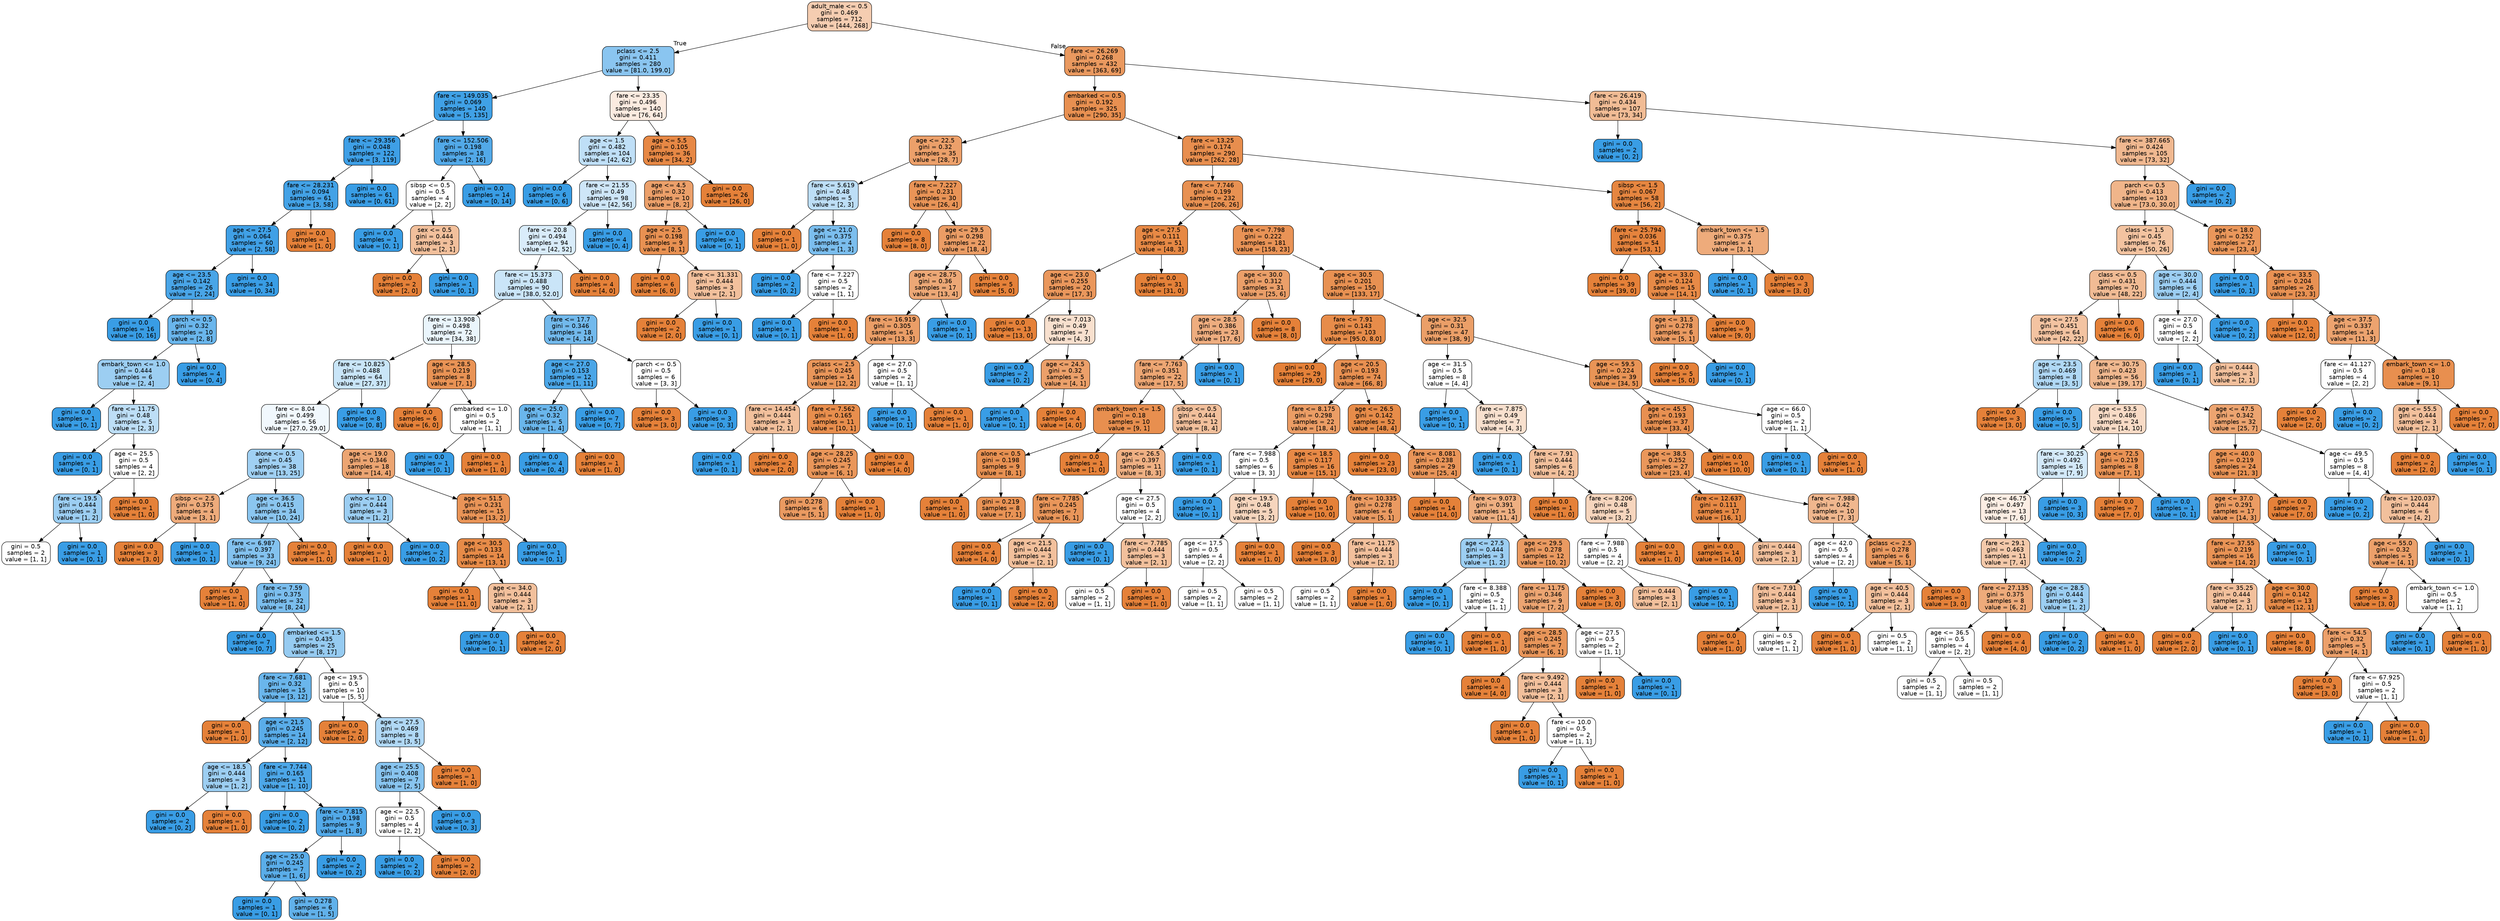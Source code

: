 digraph Tree {
node [shape=box, style="filled, rounded", color="black", fontname="helvetica"] ;
edge [fontname="helvetica"] ;
0 [label="adult_male <= 0.5\ngini = 0.469\nsamples = 712\nvalue = [444, 268]", fillcolor="#f5cdb1"] ;
1 [label="pclass <= 2.5\ngini = 0.411\nsamples = 280\nvalue = [81.0, 199.0]", fillcolor="#8ac5f0"] ;
0 -> 1 [labeldistance=2.5, labelangle=45, headlabel="True"] ;
2 [label="fare <= 149.035\ngini = 0.069\nsamples = 140\nvalue = [5, 135]", fillcolor="#40a1e6"] ;
1 -> 2 ;
3 [label="fare <= 29.356\ngini = 0.048\nsamples = 122\nvalue = [3, 119]", fillcolor="#3e9fe6"] ;
2 -> 3 ;
4 [label="fare <= 28.231\ngini = 0.094\nsamples = 61\nvalue = [3, 58]", fillcolor="#43a2e6"] ;
3 -> 4 ;
5 [label="age <= 27.5\ngini = 0.064\nsamples = 60\nvalue = [2, 58]", fillcolor="#40a0e6"] ;
4 -> 5 ;
6 [label="age <= 23.5\ngini = 0.142\nsamples = 26\nvalue = [2, 24]", fillcolor="#49a5e7"] ;
5 -> 6 ;
7 [label="gini = 0.0\nsamples = 16\nvalue = [0, 16]", fillcolor="#399de5"] ;
6 -> 7 ;
8 [label="parch <= 0.5\ngini = 0.32\nsamples = 10\nvalue = [2, 8]", fillcolor="#6ab6ec"] ;
6 -> 8 ;
9 [label="embark_town <= 1.0\ngini = 0.444\nsamples = 6\nvalue = [2, 4]", fillcolor="#9ccef2"] ;
8 -> 9 ;
10 [label="gini = 0.0\nsamples = 1\nvalue = [0, 1]", fillcolor="#399de5"] ;
9 -> 10 ;
11 [label="fare <= 11.75\ngini = 0.48\nsamples = 5\nvalue = [2, 3]", fillcolor="#bddef6"] ;
9 -> 11 ;
12 [label="gini = 0.0\nsamples = 1\nvalue = [0, 1]", fillcolor="#399de5"] ;
11 -> 12 ;
13 [label="age <= 25.5\ngini = 0.5\nsamples = 4\nvalue = [2, 2]", fillcolor="#ffffff"] ;
11 -> 13 ;
14 [label="fare <= 19.5\ngini = 0.444\nsamples = 3\nvalue = [1, 2]", fillcolor="#9ccef2"] ;
13 -> 14 ;
15 [label="gini = 0.5\nsamples = 2\nvalue = [1, 1]", fillcolor="#ffffff"] ;
14 -> 15 ;
16 [label="gini = 0.0\nsamples = 1\nvalue = [0, 1]", fillcolor="#399de5"] ;
14 -> 16 ;
17 [label="gini = 0.0\nsamples = 1\nvalue = [1, 0]", fillcolor="#e58139"] ;
13 -> 17 ;
18 [label="gini = 0.0\nsamples = 4\nvalue = [0, 4]", fillcolor="#399de5"] ;
8 -> 18 ;
19 [label="gini = 0.0\nsamples = 34\nvalue = [0, 34]", fillcolor="#399de5"] ;
5 -> 19 ;
20 [label="gini = 0.0\nsamples = 1\nvalue = [1, 0]", fillcolor="#e58139"] ;
4 -> 20 ;
21 [label="gini = 0.0\nsamples = 61\nvalue = [0, 61]", fillcolor="#399de5"] ;
3 -> 21 ;
22 [label="fare <= 152.506\ngini = 0.198\nsamples = 18\nvalue = [2, 16]", fillcolor="#52a9e8"] ;
2 -> 22 ;
23 [label="sibsp <= 0.5\ngini = 0.5\nsamples = 4\nvalue = [2, 2]", fillcolor="#ffffff"] ;
22 -> 23 ;
24 [label="gini = 0.0\nsamples = 1\nvalue = [0, 1]", fillcolor="#399de5"] ;
23 -> 24 ;
25 [label="sex <= 0.5\ngini = 0.444\nsamples = 3\nvalue = [2, 1]", fillcolor="#f2c09c"] ;
23 -> 25 ;
26 [label="gini = 0.0\nsamples = 2\nvalue = [2, 0]", fillcolor="#e58139"] ;
25 -> 26 ;
27 [label="gini = 0.0\nsamples = 1\nvalue = [0, 1]", fillcolor="#399de5"] ;
25 -> 27 ;
28 [label="gini = 0.0\nsamples = 14\nvalue = [0, 14]", fillcolor="#399de5"] ;
22 -> 28 ;
29 [label="fare <= 23.35\ngini = 0.496\nsamples = 140\nvalue = [76, 64]", fillcolor="#fbebe0"] ;
1 -> 29 ;
30 [label="age <= 1.5\ngini = 0.482\nsamples = 104\nvalue = [42, 62]", fillcolor="#bfdff7"] ;
29 -> 30 ;
31 [label="gini = 0.0\nsamples = 6\nvalue = [0, 6]", fillcolor="#399de5"] ;
30 -> 31 ;
32 [label="fare <= 21.55\ngini = 0.49\nsamples = 98\nvalue = [42, 56]", fillcolor="#cee6f8"] ;
30 -> 32 ;
33 [label="fare <= 20.8\ngini = 0.494\nsamples = 94\nvalue = [42, 52]", fillcolor="#d9ecfa"] ;
32 -> 33 ;
34 [label="fare <= 15.373\ngini = 0.488\nsamples = 90\nvalue = [38.0, 52.0]", fillcolor="#cae5f8"] ;
33 -> 34 ;
35 [label="fare <= 13.908\ngini = 0.498\nsamples = 72\nvalue = [34, 38]", fillcolor="#eaf5fc"] ;
34 -> 35 ;
36 [label="fare <= 10.825\ngini = 0.488\nsamples = 64\nvalue = [27, 37]", fillcolor="#c9e5f8"] ;
35 -> 36 ;
37 [label="fare <= 8.04\ngini = 0.499\nsamples = 56\nvalue = [27.0, 29.0]", fillcolor="#f1f8fd"] ;
36 -> 37 ;
38 [label="alone <= 0.5\ngini = 0.45\nsamples = 38\nvalue = [13, 25]", fillcolor="#a0d0f3"] ;
37 -> 38 ;
39 [label="sibsp <= 2.5\ngini = 0.375\nsamples = 4\nvalue = [3, 1]", fillcolor="#eeab7b"] ;
38 -> 39 ;
40 [label="gini = 0.0\nsamples = 3\nvalue = [3, 0]", fillcolor="#e58139"] ;
39 -> 40 ;
41 [label="gini = 0.0\nsamples = 1\nvalue = [0, 1]", fillcolor="#399de5"] ;
39 -> 41 ;
42 [label="age <= 36.5\ngini = 0.415\nsamples = 34\nvalue = [10, 24]", fillcolor="#8bc6f0"] ;
38 -> 42 ;
43 [label="fare <= 6.987\ngini = 0.397\nsamples = 33\nvalue = [9, 24]", fillcolor="#83c2ef"] ;
42 -> 43 ;
44 [label="gini = 0.0\nsamples = 1\nvalue = [1, 0]", fillcolor="#e58139"] ;
43 -> 44 ;
45 [label="fare <= 7.59\ngini = 0.375\nsamples = 32\nvalue = [8, 24]", fillcolor="#7bbeee"] ;
43 -> 45 ;
46 [label="gini = 0.0\nsamples = 7\nvalue = [0, 7]", fillcolor="#399de5"] ;
45 -> 46 ;
47 [label="embarked <= 1.5\ngini = 0.435\nsamples = 25\nvalue = [8, 17]", fillcolor="#96cbf1"] ;
45 -> 47 ;
48 [label="fare <= 7.681\ngini = 0.32\nsamples = 15\nvalue = [3, 12]", fillcolor="#6ab6ec"] ;
47 -> 48 ;
49 [label="gini = 0.0\nsamples = 1\nvalue = [1, 0]", fillcolor="#e58139"] ;
48 -> 49 ;
50 [label="age <= 21.5\ngini = 0.245\nsamples = 14\nvalue = [2, 12]", fillcolor="#5aade9"] ;
48 -> 50 ;
51 [label="age <= 18.5\ngini = 0.444\nsamples = 3\nvalue = [1, 2]", fillcolor="#9ccef2"] ;
50 -> 51 ;
52 [label="gini = 0.0\nsamples = 2\nvalue = [0, 2]", fillcolor="#399de5"] ;
51 -> 52 ;
53 [label="gini = 0.0\nsamples = 1\nvalue = [1, 0]", fillcolor="#e58139"] ;
51 -> 53 ;
54 [label="fare <= 7.744\ngini = 0.165\nsamples = 11\nvalue = [1, 10]", fillcolor="#4da7e8"] ;
50 -> 54 ;
55 [label="gini = 0.0\nsamples = 2\nvalue = [0, 2]", fillcolor="#399de5"] ;
54 -> 55 ;
56 [label="fare <= 7.815\ngini = 0.198\nsamples = 9\nvalue = [1, 8]", fillcolor="#52a9e8"] ;
54 -> 56 ;
57 [label="age <= 25.0\ngini = 0.245\nsamples = 7\nvalue = [1, 6]", fillcolor="#5aade9"] ;
56 -> 57 ;
58 [label="gini = 0.0\nsamples = 1\nvalue = [0, 1]", fillcolor="#399de5"] ;
57 -> 58 ;
59 [label="gini = 0.278\nsamples = 6\nvalue = [1, 5]", fillcolor="#61b1ea"] ;
57 -> 59 ;
60 [label="gini = 0.0\nsamples = 2\nvalue = [0, 2]", fillcolor="#399de5"] ;
56 -> 60 ;
61 [label="age <= 19.5\ngini = 0.5\nsamples = 10\nvalue = [5, 5]", fillcolor="#ffffff"] ;
47 -> 61 ;
62 [label="gini = 0.0\nsamples = 2\nvalue = [2, 0]", fillcolor="#e58139"] ;
61 -> 62 ;
63 [label="age <= 27.5\ngini = 0.469\nsamples = 8\nvalue = [3, 5]", fillcolor="#b0d8f5"] ;
61 -> 63 ;
64 [label="age <= 25.5\ngini = 0.408\nsamples = 7\nvalue = [2, 5]", fillcolor="#88c4ef"] ;
63 -> 64 ;
65 [label="age <= 22.5\ngini = 0.5\nsamples = 4\nvalue = [2, 2]", fillcolor="#ffffff"] ;
64 -> 65 ;
66 [label="gini = 0.0\nsamples = 2\nvalue = [0, 2]", fillcolor="#399de5"] ;
65 -> 66 ;
67 [label="gini = 0.0\nsamples = 2\nvalue = [2, 0]", fillcolor="#e58139"] ;
65 -> 67 ;
68 [label="gini = 0.0\nsamples = 3\nvalue = [0, 3]", fillcolor="#399de5"] ;
64 -> 68 ;
69 [label="gini = 0.0\nsamples = 1\nvalue = [1, 0]", fillcolor="#e58139"] ;
63 -> 69 ;
70 [label="gini = 0.0\nsamples = 1\nvalue = [1, 0]", fillcolor="#e58139"] ;
42 -> 70 ;
71 [label="age <= 19.0\ngini = 0.346\nsamples = 18\nvalue = [14, 4]", fillcolor="#eca572"] ;
37 -> 71 ;
72 [label="who <= 1.0\ngini = 0.444\nsamples = 3\nvalue = [1, 2]", fillcolor="#9ccef2"] ;
71 -> 72 ;
73 [label="gini = 0.0\nsamples = 1\nvalue = [1, 0]", fillcolor="#e58139"] ;
72 -> 73 ;
74 [label="gini = 0.0\nsamples = 2\nvalue = [0, 2]", fillcolor="#399de5"] ;
72 -> 74 ;
75 [label="age <= 51.5\ngini = 0.231\nsamples = 15\nvalue = [13, 2]", fillcolor="#e99457"] ;
71 -> 75 ;
76 [label="age <= 30.5\ngini = 0.133\nsamples = 14\nvalue = [13, 1]", fillcolor="#e78b48"] ;
75 -> 76 ;
77 [label="gini = 0.0\nsamples = 11\nvalue = [11, 0]", fillcolor="#e58139"] ;
76 -> 77 ;
78 [label="age <= 34.0\ngini = 0.444\nsamples = 3\nvalue = [2, 1]", fillcolor="#f2c09c"] ;
76 -> 78 ;
79 [label="gini = 0.0\nsamples = 1\nvalue = [0, 1]", fillcolor="#399de5"] ;
78 -> 79 ;
80 [label="gini = 0.0\nsamples = 2\nvalue = [2, 0]", fillcolor="#e58139"] ;
78 -> 80 ;
81 [label="gini = 0.0\nsamples = 1\nvalue = [0, 1]", fillcolor="#399de5"] ;
75 -> 81 ;
82 [label="gini = 0.0\nsamples = 8\nvalue = [0, 8]", fillcolor="#399de5"] ;
36 -> 82 ;
83 [label="age <= 28.5\ngini = 0.219\nsamples = 8\nvalue = [7, 1]", fillcolor="#e99355"] ;
35 -> 83 ;
84 [label="gini = 0.0\nsamples = 6\nvalue = [6, 0]", fillcolor="#e58139"] ;
83 -> 84 ;
85 [label="embarked <= 1.0\ngini = 0.5\nsamples = 2\nvalue = [1, 1]", fillcolor="#ffffff"] ;
83 -> 85 ;
86 [label="gini = 0.0\nsamples = 1\nvalue = [0, 1]", fillcolor="#399de5"] ;
85 -> 86 ;
87 [label="gini = 0.0\nsamples = 1\nvalue = [1, 0]", fillcolor="#e58139"] ;
85 -> 87 ;
88 [label="fare <= 17.7\ngini = 0.346\nsamples = 18\nvalue = [4, 14]", fillcolor="#72b9ec"] ;
34 -> 88 ;
89 [label="age <= 27.0\ngini = 0.153\nsamples = 12\nvalue = [1, 11]", fillcolor="#4ba6e7"] ;
88 -> 89 ;
90 [label="age <= 25.0\ngini = 0.32\nsamples = 5\nvalue = [1, 4]", fillcolor="#6ab6ec"] ;
89 -> 90 ;
91 [label="gini = 0.0\nsamples = 4\nvalue = [0, 4]", fillcolor="#399de5"] ;
90 -> 91 ;
92 [label="gini = 0.0\nsamples = 1\nvalue = [1, 0]", fillcolor="#e58139"] ;
90 -> 92 ;
93 [label="gini = 0.0\nsamples = 7\nvalue = [0, 7]", fillcolor="#399de5"] ;
89 -> 93 ;
94 [label="parch <= 0.5\ngini = 0.5\nsamples = 6\nvalue = [3, 3]", fillcolor="#ffffff"] ;
88 -> 94 ;
95 [label="gini = 0.0\nsamples = 3\nvalue = [3, 0]", fillcolor="#e58139"] ;
94 -> 95 ;
96 [label="gini = 0.0\nsamples = 3\nvalue = [0, 3]", fillcolor="#399de5"] ;
94 -> 96 ;
97 [label="gini = 0.0\nsamples = 4\nvalue = [4, 0]", fillcolor="#e58139"] ;
33 -> 97 ;
98 [label="gini = 0.0\nsamples = 4\nvalue = [0, 4]", fillcolor="#399de5"] ;
32 -> 98 ;
99 [label="age <= 5.5\ngini = 0.105\nsamples = 36\nvalue = [34, 2]", fillcolor="#e78845"] ;
29 -> 99 ;
100 [label="age <= 4.5\ngini = 0.32\nsamples = 10\nvalue = [8, 2]", fillcolor="#eca06a"] ;
99 -> 100 ;
101 [label="age <= 2.5\ngini = 0.198\nsamples = 9\nvalue = [8, 1]", fillcolor="#e89152"] ;
100 -> 101 ;
102 [label="gini = 0.0\nsamples = 6\nvalue = [6, 0]", fillcolor="#e58139"] ;
101 -> 102 ;
103 [label="fare <= 31.331\ngini = 0.444\nsamples = 3\nvalue = [2, 1]", fillcolor="#f2c09c"] ;
101 -> 103 ;
104 [label="gini = 0.0\nsamples = 2\nvalue = [2, 0]", fillcolor="#e58139"] ;
103 -> 104 ;
105 [label="gini = 0.0\nsamples = 1\nvalue = [0, 1]", fillcolor="#399de5"] ;
103 -> 105 ;
106 [label="gini = 0.0\nsamples = 1\nvalue = [0, 1]", fillcolor="#399de5"] ;
100 -> 106 ;
107 [label="gini = 0.0\nsamples = 26\nvalue = [26, 0]", fillcolor="#e58139"] ;
99 -> 107 ;
108 [label="fare <= 26.269\ngini = 0.268\nsamples = 432\nvalue = [363, 69]", fillcolor="#ea995f"] ;
0 -> 108 [labeldistance=2.5, labelangle=-45, headlabel="False"] ;
109 [label="embarked <= 0.5\ngini = 0.192\nsamples = 325\nvalue = [290, 35]", fillcolor="#e89051"] ;
108 -> 109 ;
110 [label="age <= 22.5\ngini = 0.32\nsamples = 35\nvalue = [28, 7]", fillcolor="#eca06a"] ;
109 -> 110 ;
111 [label="fare <= 5.619\ngini = 0.48\nsamples = 5\nvalue = [2, 3]", fillcolor="#bddef6"] ;
110 -> 111 ;
112 [label="gini = 0.0\nsamples = 1\nvalue = [1, 0]", fillcolor="#e58139"] ;
111 -> 112 ;
113 [label="age <= 21.0\ngini = 0.375\nsamples = 4\nvalue = [1, 3]", fillcolor="#7bbeee"] ;
111 -> 113 ;
114 [label="gini = 0.0\nsamples = 2\nvalue = [0, 2]", fillcolor="#399de5"] ;
113 -> 114 ;
115 [label="fare <= 7.227\ngini = 0.5\nsamples = 2\nvalue = [1, 1]", fillcolor="#ffffff"] ;
113 -> 115 ;
116 [label="gini = 0.0\nsamples = 1\nvalue = [0, 1]", fillcolor="#399de5"] ;
115 -> 116 ;
117 [label="gini = 0.0\nsamples = 1\nvalue = [1, 0]", fillcolor="#e58139"] ;
115 -> 117 ;
118 [label="fare <= 7.227\ngini = 0.231\nsamples = 30\nvalue = [26, 4]", fillcolor="#e99457"] ;
110 -> 118 ;
119 [label="gini = 0.0\nsamples = 8\nvalue = [8, 0]", fillcolor="#e58139"] ;
118 -> 119 ;
120 [label="age <= 29.5\ngini = 0.298\nsamples = 22\nvalue = [18, 4]", fillcolor="#eb9d65"] ;
118 -> 120 ;
121 [label="age <= 28.75\ngini = 0.36\nsamples = 17\nvalue = [13, 4]", fillcolor="#eda876"] ;
120 -> 121 ;
122 [label="fare <= 16.919\ngini = 0.305\nsamples = 16\nvalue = [13, 3]", fillcolor="#eb9e67"] ;
121 -> 122 ;
123 [label="pclass <= 2.5\ngini = 0.245\nsamples = 14\nvalue = [12, 2]", fillcolor="#e9965a"] ;
122 -> 123 ;
124 [label="fare <= 14.454\ngini = 0.444\nsamples = 3\nvalue = [2, 1]", fillcolor="#f2c09c"] ;
123 -> 124 ;
125 [label="gini = 0.0\nsamples = 1\nvalue = [0, 1]", fillcolor="#399de5"] ;
124 -> 125 ;
126 [label="gini = 0.0\nsamples = 2\nvalue = [2, 0]", fillcolor="#e58139"] ;
124 -> 126 ;
127 [label="fare <= 7.562\ngini = 0.165\nsamples = 11\nvalue = [10, 1]", fillcolor="#e88e4d"] ;
123 -> 127 ;
128 [label="age <= 28.25\ngini = 0.245\nsamples = 7\nvalue = [6, 1]", fillcolor="#e9965a"] ;
127 -> 128 ;
129 [label="gini = 0.278\nsamples = 6\nvalue = [5, 1]", fillcolor="#ea9a61"] ;
128 -> 129 ;
130 [label="gini = 0.0\nsamples = 1\nvalue = [1, 0]", fillcolor="#e58139"] ;
128 -> 130 ;
131 [label="gini = 0.0\nsamples = 4\nvalue = [4, 0]", fillcolor="#e58139"] ;
127 -> 131 ;
132 [label="age <= 27.0\ngini = 0.5\nsamples = 2\nvalue = [1, 1]", fillcolor="#ffffff"] ;
122 -> 132 ;
133 [label="gini = 0.0\nsamples = 1\nvalue = [0, 1]", fillcolor="#399de5"] ;
132 -> 133 ;
134 [label="gini = 0.0\nsamples = 1\nvalue = [1, 0]", fillcolor="#e58139"] ;
132 -> 134 ;
135 [label="gini = 0.0\nsamples = 1\nvalue = [0, 1]", fillcolor="#399de5"] ;
121 -> 135 ;
136 [label="gini = 0.0\nsamples = 5\nvalue = [5, 0]", fillcolor="#e58139"] ;
120 -> 136 ;
137 [label="fare <= 13.25\ngini = 0.174\nsamples = 290\nvalue = [262, 28]", fillcolor="#e88e4e"] ;
109 -> 137 ;
138 [label="fare <= 7.746\ngini = 0.199\nsamples = 232\nvalue = [206, 26]", fillcolor="#e89152"] ;
137 -> 138 ;
139 [label="age <= 27.5\ngini = 0.111\nsamples = 51\nvalue = [48, 3]", fillcolor="#e78945"] ;
138 -> 139 ;
140 [label="age <= 23.0\ngini = 0.255\nsamples = 20\nvalue = [17, 3]", fillcolor="#ea975c"] ;
139 -> 140 ;
141 [label="gini = 0.0\nsamples = 13\nvalue = [13, 0]", fillcolor="#e58139"] ;
140 -> 141 ;
142 [label="fare <= 7.013\ngini = 0.49\nsamples = 7\nvalue = [4, 3]", fillcolor="#f8e0ce"] ;
140 -> 142 ;
143 [label="gini = 0.0\nsamples = 2\nvalue = [0, 2]", fillcolor="#399de5"] ;
142 -> 143 ;
144 [label="age <= 24.5\ngini = 0.32\nsamples = 5\nvalue = [4, 1]", fillcolor="#eca06a"] ;
142 -> 144 ;
145 [label="gini = 0.0\nsamples = 1\nvalue = [0, 1]", fillcolor="#399de5"] ;
144 -> 145 ;
146 [label="gini = 0.0\nsamples = 4\nvalue = [4, 0]", fillcolor="#e58139"] ;
144 -> 146 ;
147 [label="gini = 0.0\nsamples = 31\nvalue = [31, 0]", fillcolor="#e58139"] ;
139 -> 147 ;
148 [label="fare <= 7.798\ngini = 0.222\nsamples = 181\nvalue = [158, 23]", fillcolor="#e99356"] ;
138 -> 148 ;
149 [label="age <= 30.0\ngini = 0.312\nsamples = 31\nvalue = [25, 6]", fillcolor="#eb9f69"] ;
148 -> 149 ;
150 [label="age <= 28.5\ngini = 0.386\nsamples = 23\nvalue = [17, 6]", fillcolor="#eead7f"] ;
149 -> 150 ;
151 [label="fare <= 7.763\ngini = 0.351\nsamples = 22\nvalue = [17, 5]", fillcolor="#eda673"] ;
150 -> 151 ;
152 [label="embark_town <= 1.5\ngini = 0.18\nsamples = 10\nvalue = [9, 1]", fillcolor="#e88f4f"] ;
151 -> 152 ;
153 [label="alone <= 0.5\ngini = 0.198\nsamples = 9\nvalue = [8, 1]", fillcolor="#e89152"] ;
152 -> 153 ;
154 [label="gini = 0.0\nsamples = 1\nvalue = [1, 0]", fillcolor="#e58139"] ;
153 -> 154 ;
155 [label="gini = 0.219\nsamples = 8\nvalue = [7, 1]", fillcolor="#e99355"] ;
153 -> 155 ;
156 [label="gini = 0.0\nsamples = 1\nvalue = [1, 0]", fillcolor="#e58139"] ;
152 -> 156 ;
157 [label="sibsp <= 0.5\ngini = 0.444\nsamples = 12\nvalue = [8, 4]", fillcolor="#f2c09c"] ;
151 -> 157 ;
158 [label="age <= 26.5\ngini = 0.397\nsamples = 11\nvalue = [8, 3]", fillcolor="#efb083"] ;
157 -> 158 ;
159 [label="fare <= 7.785\ngini = 0.245\nsamples = 7\nvalue = [6, 1]", fillcolor="#e9965a"] ;
158 -> 159 ;
160 [label="gini = 0.0\nsamples = 4\nvalue = [4, 0]", fillcolor="#e58139"] ;
159 -> 160 ;
161 [label="age <= 21.5\ngini = 0.444\nsamples = 3\nvalue = [2, 1]", fillcolor="#f2c09c"] ;
159 -> 161 ;
162 [label="gini = 0.0\nsamples = 1\nvalue = [0, 1]", fillcolor="#399de5"] ;
161 -> 162 ;
163 [label="gini = 0.0\nsamples = 2\nvalue = [2, 0]", fillcolor="#e58139"] ;
161 -> 163 ;
164 [label="age <= 27.5\ngini = 0.5\nsamples = 4\nvalue = [2, 2]", fillcolor="#ffffff"] ;
158 -> 164 ;
165 [label="gini = 0.0\nsamples = 1\nvalue = [0, 1]", fillcolor="#399de5"] ;
164 -> 165 ;
166 [label="fare <= 7.785\ngini = 0.444\nsamples = 3\nvalue = [2, 1]", fillcolor="#f2c09c"] ;
164 -> 166 ;
167 [label="gini = 0.5\nsamples = 2\nvalue = [1, 1]", fillcolor="#ffffff"] ;
166 -> 167 ;
168 [label="gini = 0.0\nsamples = 1\nvalue = [1, 0]", fillcolor="#e58139"] ;
166 -> 168 ;
169 [label="gini = 0.0\nsamples = 1\nvalue = [0, 1]", fillcolor="#399de5"] ;
157 -> 169 ;
170 [label="gini = 0.0\nsamples = 1\nvalue = [0, 1]", fillcolor="#399de5"] ;
150 -> 170 ;
171 [label="gini = 0.0\nsamples = 8\nvalue = [8, 0]", fillcolor="#e58139"] ;
149 -> 171 ;
172 [label="age <= 30.5\ngini = 0.201\nsamples = 150\nvalue = [133, 17]", fillcolor="#e89152"] ;
148 -> 172 ;
173 [label="fare <= 7.91\ngini = 0.143\nsamples = 103\nvalue = [95.0, 8.0]", fillcolor="#e78c4a"] ;
172 -> 173 ;
174 [label="gini = 0.0\nsamples = 29\nvalue = [29, 0]", fillcolor="#e58139"] ;
173 -> 174 ;
175 [label="age <= 20.5\ngini = 0.193\nsamples = 74\nvalue = [66, 8]", fillcolor="#e89051"] ;
173 -> 175 ;
176 [label="fare <= 8.175\ngini = 0.298\nsamples = 22\nvalue = [18, 4]", fillcolor="#eb9d65"] ;
175 -> 176 ;
177 [label="fare <= 7.988\ngini = 0.5\nsamples = 6\nvalue = [3, 3]", fillcolor="#ffffff"] ;
176 -> 177 ;
178 [label="gini = 0.0\nsamples = 1\nvalue = [0, 1]", fillcolor="#399de5"] ;
177 -> 178 ;
179 [label="age <= 19.5\ngini = 0.48\nsamples = 5\nvalue = [3, 2]", fillcolor="#f6d5bd"] ;
177 -> 179 ;
180 [label="age <= 17.5\ngini = 0.5\nsamples = 4\nvalue = [2, 2]", fillcolor="#ffffff"] ;
179 -> 180 ;
181 [label="gini = 0.5\nsamples = 2\nvalue = [1, 1]", fillcolor="#ffffff"] ;
180 -> 181 ;
182 [label="gini = 0.5\nsamples = 2\nvalue = [1, 1]", fillcolor="#ffffff"] ;
180 -> 182 ;
183 [label="gini = 0.0\nsamples = 1\nvalue = [1, 0]", fillcolor="#e58139"] ;
179 -> 183 ;
184 [label="age <= 18.5\ngini = 0.117\nsamples = 16\nvalue = [15, 1]", fillcolor="#e78946"] ;
176 -> 184 ;
185 [label="gini = 0.0\nsamples = 10\nvalue = [10, 0]", fillcolor="#e58139"] ;
184 -> 185 ;
186 [label="fare <= 10.335\ngini = 0.278\nsamples = 6\nvalue = [5, 1]", fillcolor="#ea9a61"] ;
184 -> 186 ;
187 [label="gini = 0.0\nsamples = 3\nvalue = [3, 0]", fillcolor="#e58139"] ;
186 -> 187 ;
188 [label="fare <= 11.75\ngini = 0.444\nsamples = 3\nvalue = [2, 1]", fillcolor="#f2c09c"] ;
186 -> 188 ;
189 [label="gini = 0.5\nsamples = 2\nvalue = [1, 1]", fillcolor="#ffffff"] ;
188 -> 189 ;
190 [label="gini = 0.0\nsamples = 1\nvalue = [1, 0]", fillcolor="#e58139"] ;
188 -> 190 ;
191 [label="age <= 26.5\ngini = 0.142\nsamples = 52\nvalue = [48, 4]", fillcolor="#e78c49"] ;
175 -> 191 ;
192 [label="gini = 0.0\nsamples = 23\nvalue = [23, 0]", fillcolor="#e58139"] ;
191 -> 192 ;
193 [label="fare <= 8.081\ngini = 0.238\nsamples = 29\nvalue = [25, 4]", fillcolor="#e99559"] ;
191 -> 193 ;
194 [label="gini = 0.0\nsamples = 14\nvalue = [14, 0]", fillcolor="#e58139"] ;
193 -> 194 ;
195 [label="fare <= 9.073\ngini = 0.391\nsamples = 15\nvalue = [11, 4]", fillcolor="#eeaf81"] ;
193 -> 195 ;
196 [label="age <= 27.5\ngini = 0.444\nsamples = 3\nvalue = [1, 2]", fillcolor="#9ccef2"] ;
195 -> 196 ;
197 [label="gini = 0.0\nsamples = 1\nvalue = [0, 1]", fillcolor="#399de5"] ;
196 -> 197 ;
198 [label="fare <= 8.388\ngini = 0.5\nsamples = 2\nvalue = [1, 1]", fillcolor="#ffffff"] ;
196 -> 198 ;
199 [label="gini = 0.0\nsamples = 1\nvalue = [0, 1]", fillcolor="#399de5"] ;
198 -> 199 ;
200 [label="gini = 0.0\nsamples = 1\nvalue = [1, 0]", fillcolor="#e58139"] ;
198 -> 200 ;
201 [label="age <= 29.5\ngini = 0.278\nsamples = 12\nvalue = [10, 2]", fillcolor="#ea9a61"] ;
195 -> 201 ;
202 [label="fare <= 11.75\ngini = 0.346\nsamples = 9\nvalue = [7, 2]", fillcolor="#eca572"] ;
201 -> 202 ;
203 [label="age <= 28.5\ngini = 0.245\nsamples = 7\nvalue = [6, 1]", fillcolor="#e9965a"] ;
202 -> 203 ;
204 [label="gini = 0.0\nsamples = 4\nvalue = [4, 0]", fillcolor="#e58139"] ;
203 -> 204 ;
205 [label="fare <= 9.492\ngini = 0.444\nsamples = 3\nvalue = [2, 1]", fillcolor="#f2c09c"] ;
203 -> 205 ;
206 [label="gini = 0.0\nsamples = 1\nvalue = [1, 0]", fillcolor="#e58139"] ;
205 -> 206 ;
207 [label="fare <= 10.0\ngini = 0.5\nsamples = 2\nvalue = [1, 1]", fillcolor="#ffffff"] ;
205 -> 207 ;
208 [label="gini = 0.0\nsamples = 1\nvalue = [0, 1]", fillcolor="#399de5"] ;
207 -> 208 ;
209 [label="gini = 0.0\nsamples = 1\nvalue = [1, 0]", fillcolor="#e58139"] ;
207 -> 209 ;
210 [label="age <= 27.5\ngini = 0.5\nsamples = 2\nvalue = [1, 1]", fillcolor="#ffffff"] ;
202 -> 210 ;
211 [label="gini = 0.0\nsamples = 1\nvalue = [1, 0]", fillcolor="#e58139"] ;
210 -> 211 ;
212 [label="gini = 0.0\nsamples = 1\nvalue = [0, 1]", fillcolor="#399de5"] ;
210 -> 212 ;
213 [label="gini = 0.0\nsamples = 3\nvalue = [3, 0]", fillcolor="#e58139"] ;
201 -> 213 ;
214 [label="age <= 32.5\ngini = 0.31\nsamples = 47\nvalue = [38, 9]", fillcolor="#eb9f68"] ;
172 -> 214 ;
215 [label="age <= 31.5\ngini = 0.5\nsamples = 8\nvalue = [4, 4]", fillcolor="#ffffff"] ;
214 -> 215 ;
216 [label="gini = 0.0\nsamples = 1\nvalue = [0, 1]", fillcolor="#399de5"] ;
215 -> 216 ;
217 [label="fare <= 7.875\ngini = 0.49\nsamples = 7\nvalue = [4, 3]", fillcolor="#f8e0ce"] ;
215 -> 217 ;
218 [label="gini = 0.0\nsamples = 1\nvalue = [0, 1]", fillcolor="#399de5"] ;
217 -> 218 ;
219 [label="fare <= 7.91\ngini = 0.444\nsamples = 6\nvalue = [4, 2]", fillcolor="#f2c09c"] ;
217 -> 219 ;
220 [label="gini = 0.0\nsamples = 1\nvalue = [1, 0]", fillcolor="#e58139"] ;
219 -> 220 ;
221 [label="fare <= 8.206\ngini = 0.48\nsamples = 5\nvalue = [3, 2]", fillcolor="#f6d5bd"] ;
219 -> 221 ;
222 [label="fare <= 7.988\ngini = 0.5\nsamples = 4\nvalue = [2, 2]", fillcolor="#ffffff"] ;
221 -> 222 ;
223 [label="gini = 0.444\nsamples = 3\nvalue = [2, 1]", fillcolor="#f2c09c"] ;
222 -> 223 ;
224 [label="gini = 0.0\nsamples = 1\nvalue = [0, 1]", fillcolor="#399de5"] ;
222 -> 224 ;
225 [label="gini = 0.0\nsamples = 1\nvalue = [1, 0]", fillcolor="#e58139"] ;
221 -> 225 ;
226 [label="age <= 59.5\ngini = 0.224\nsamples = 39\nvalue = [34, 5]", fillcolor="#e99456"] ;
214 -> 226 ;
227 [label="age <= 45.5\ngini = 0.193\nsamples = 37\nvalue = [33, 4]", fillcolor="#e89051"] ;
226 -> 227 ;
228 [label="age <= 38.5\ngini = 0.252\nsamples = 27\nvalue = [23, 4]", fillcolor="#ea975b"] ;
227 -> 228 ;
229 [label="fare <= 12.637\ngini = 0.111\nsamples = 17\nvalue = [16, 1]", fillcolor="#e78945"] ;
228 -> 229 ;
230 [label="gini = 0.0\nsamples = 14\nvalue = [14, 0]", fillcolor="#e58139"] ;
229 -> 230 ;
231 [label="gini = 0.444\nsamples = 3\nvalue = [2, 1]", fillcolor="#f2c09c"] ;
229 -> 231 ;
232 [label="fare <= 7.988\ngini = 0.42\nsamples = 10\nvalue = [7, 3]", fillcolor="#f0b78e"] ;
228 -> 232 ;
233 [label="age <= 42.0\ngini = 0.5\nsamples = 4\nvalue = [2, 2]", fillcolor="#ffffff"] ;
232 -> 233 ;
234 [label="fare <= 7.91\ngini = 0.444\nsamples = 3\nvalue = [2, 1]", fillcolor="#f2c09c"] ;
233 -> 234 ;
235 [label="gini = 0.0\nsamples = 1\nvalue = [1, 0]", fillcolor="#e58139"] ;
234 -> 235 ;
236 [label="gini = 0.5\nsamples = 2\nvalue = [1, 1]", fillcolor="#ffffff"] ;
234 -> 236 ;
237 [label="gini = 0.0\nsamples = 1\nvalue = [0, 1]", fillcolor="#399de5"] ;
233 -> 237 ;
238 [label="pclass <= 2.5\ngini = 0.278\nsamples = 6\nvalue = [5, 1]", fillcolor="#ea9a61"] ;
232 -> 238 ;
239 [label="age <= 40.5\ngini = 0.444\nsamples = 3\nvalue = [2, 1]", fillcolor="#f2c09c"] ;
238 -> 239 ;
240 [label="gini = 0.0\nsamples = 1\nvalue = [1, 0]", fillcolor="#e58139"] ;
239 -> 240 ;
241 [label="gini = 0.5\nsamples = 2\nvalue = [1, 1]", fillcolor="#ffffff"] ;
239 -> 241 ;
242 [label="gini = 0.0\nsamples = 3\nvalue = [3, 0]", fillcolor="#e58139"] ;
238 -> 242 ;
243 [label="gini = 0.0\nsamples = 10\nvalue = [10, 0]", fillcolor="#e58139"] ;
227 -> 243 ;
244 [label="age <= 66.0\ngini = 0.5\nsamples = 2\nvalue = [1, 1]", fillcolor="#ffffff"] ;
226 -> 244 ;
245 [label="gini = 0.0\nsamples = 1\nvalue = [0, 1]", fillcolor="#399de5"] ;
244 -> 245 ;
246 [label="gini = 0.0\nsamples = 1\nvalue = [1, 0]", fillcolor="#e58139"] ;
244 -> 246 ;
247 [label="sibsp <= 1.5\ngini = 0.067\nsamples = 58\nvalue = [56, 2]", fillcolor="#e68640"] ;
137 -> 247 ;
248 [label="fare <= 25.794\ngini = 0.036\nsamples = 54\nvalue = [53, 1]", fillcolor="#e5833d"] ;
247 -> 248 ;
249 [label="gini = 0.0\nsamples = 39\nvalue = [39, 0]", fillcolor="#e58139"] ;
248 -> 249 ;
250 [label="age <= 33.0\ngini = 0.124\nsamples = 15\nvalue = [14, 1]", fillcolor="#e78a47"] ;
248 -> 250 ;
251 [label="age <= 31.5\ngini = 0.278\nsamples = 6\nvalue = [5, 1]", fillcolor="#ea9a61"] ;
250 -> 251 ;
252 [label="gini = 0.0\nsamples = 5\nvalue = [5, 0]", fillcolor="#e58139"] ;
251 -> 252 ;
253 [label="gini = 0.0\nsamples = 1\nvalue = [0, 1]", fillcolor="#399de5"] ;
251 -> 253 ;
254 [label="gini = 0.0\nsamples = 9\nvalue = [9, 0]", fillcolor="#e58139"] ;
250 -> 254 ;
255 [label="embark_town <= 1.5\ngini = 0.375\nsamples = 4\nvalue = [3, 1]", fillcolor="#eeab7b"] ;
247 -> 255 ;
256 [label="gini = 0.0\nsamples = 1\nvalue = [0, 1]", fillcolor="#399de5"] ;
255 -> 256 ;
257 [label="gini = 0.0\nsamples = 3\nvalue = [3, 0]", fillcolor="#e58139"] ;
255 -> 257 ;
258 [label="fare <= 26.419\ngini = 0.434\nsamples = 107\nvalue = [73, 34]", fillcolor="#f1bc95"] ;
108 -> 258 ;
259 [label="gini = 0.0\nsamples = 2\nvalue = [0, 2]", fillcolor="#399de5"] ;
258 -> 259 ;
260 [label="fare <= 387.665\ngini = 0.424\nsamples = 105\nvalue = [73, 32]", fillcolor="#f0b890"] ;
258 -> 260 ;
261 [label="parch <= 0.5\ngini = 0.413\nsamples = 103\nvalue = [73.0, 30.0]", fillcolor="#f0b58a"] ;
260 -> 261 ;
262 [label="class <= 1.5\ngini = 0.45\nsamples = 76\nvalue = [50, 26]", fillcolor="#f3c3a0"] ;
261 -> 262 ;
263 [label="class <= 0.5\ngini = 0.431\nsamples = 70\nvalue = [48, 22]", fillcolor="#f1bb94"] ;
262 -> 263 ;
264 [label="age <= 27.5\ngini = 0.451\nsamples = 64\nvalue = [42, 22]", fillcolor="#f3c3a1"] ;
263 -> 264 ;
265 [label="age <= 23.5\ngini = 0.469\nsamples = 8\nvalue = [3, 5]", fillcolor="#b0d8f5"] ;
264 -> 265 ;
266 [label="gini = 0.0\nsamples = 3\nvalue = [3, 0]", fillcolor="#e58139"] ;
265 -> 266 ;
267 [label="gini = 0.0\nsamples = 5\nvalue = [0, 5]", fillcolor="#399de5"] ;
265 -> 267 ;
268 [label="fare <= 30.75\ngini = 0.423\nsamples = 56\nvalue = [39, 17]", fillcolor="#f0b88f"] ;
264 -> 268 ;
269 [label="age <= 53.5\ngini = 0.486\nsamples = 24\nvalue = [14, 10]", fillcolor="#f8dbc6"] ;
268 -> 269 ;
270 [label="fare <= 30.25\ngini = 0.492\nsamples = 16\nvalue = [7, 9]", fillcolor="#d3e9f9"] ;
269 -> 270 ;
271 [label="age <= 46.75\ngini = 0.497\nsamples = 13\nvalue = [7, 6]", fillcolor="#fbede3"] ;
270 -> 271 ;
272 [label="fare <= 29.1\ngini = 0.463\nsamples = 11\nvalue = [7, 4]", fillcolor="#f4c9aa"] ;
271 -> 272 ;
273 [label="fare <= 27.135\ngini = 0.375\nsamples = 8\nvalue = [6, 2]", fillcolor="#eeab7b"] ;
272 -> 273 ;
274 [label="age <= 36.5\ngini = 0.5\nsamples = 4\nvalue = [2, 2]", fillcolor="#ffffff"] ;
273 -> 274 ;
275 [label="gini = 0.5\nsamples = 2\nvalue = [1, 1]", fillcolor="#ffffff"] ;
274 -> 275 ;
276 [label="gini = 0.5\nsamples = 2\nvalue = [1, 1]", fillcolor="#ffffff"] ;
274 -> 276 ;
277 [label="gini = 0.0\nsamples = 4\nvalue = [4, 0]", fillcolor="#e58139"] ;
273 -> 277 ;
278 [label="age <= 28.5\ngini = 0.444\nsamples = 3\nvalue = [1, 2]", fillcolor="#9ccef2"] ;
272 -> 278 ;
279 [label="gini = 0.0\nsamples = 2\nvalue = [0, 2]", fillcolor="#399de5"] ;
278 -> 279 ;
280 [label="gini = 0.0\nsamples = 1\nvalue = [1, 0]", fillcolor="#e58139"] ;
278 -> 280 ;
281 [label="gini = 0.0\nsamples = 2\nvalue = [0, 2]", fillcolor="#399de5"] ;
271 -> 281 ;
282 [label="gini = 0.0\nsamples = 3\nvalue = [0, 3]", fillcolor="#399de5"] ;
270 -> 282 ;
283 [label="age <= 72.5\ngini = 0.219\nsamples = 8\nvalue = [7, 1]", fillcolor="#e99355"] ;
269 -> 283 ;
284 [label="gini = 0.0\nsamples = 7\nvalue = [7, 0]", fillcolor="#e58139"] ;
283 -> 284 ;
285 [label="gini = 0.0\nsamples = 1\nvalue = [0, 1]", fillcolor="#399de5"] ;
283 -> 285 ;
286 [label="age <= 47.5\ngini = 0.342\nsamples = 32\nvalue = [25, 7]", fillcolor="#eca470"] ;
268 -> 286 ;
287 [label="age <= 40.0\ngini = 0.219\nsamples = 24\nvalue = [21, 3]", fillcolor="#e99355"] ;
286 -> 287 ;
288 [label="age <= 37.0\ngini = 0.291\nsamples = 17\nvalue = [14, 3]", fillcolor="#eb9c63"] ;
287 -> 288 ;
289 [label="fare <= 37.55\ngini = 0.219\nsamples = 16\nvalue = [14, 2]", fillcolor="#e99355"] ;
288 -> 289 ;
290 [label="fare <= 35.25\ngini = 0.444\nsamples = 3\nvalue = [2, 1]", fillcolor="#f2c09c"] ;
289 -> 290 ;
291 [label="gini = 0.0\nsamples = 2\nvalue = [2, 0]", fillcolor="#e58139"] ;
290 -> 291 ;
292 [label="gini = 0.0\nsamples = 1\nvalue = [0, 1]", fillcolor="#399de5"] ;
290 -> 292 ;
293 [label="age <= 30.0\ngini = 0.142\nsamples = 13\nvalue = [12, 1]", fillcolor="#e78c49"] ;
289 -> 293 ;
294 [label="gini = 0.0\nsamples = 8\nvalue = [8, 0]", fillcolor="#e58139"] ;
293 -> 294 ;
295 [label="fare <= 54.5\ngini = 0.32\nsamples = 5\nvalue = [4, 1]", fillcolor="#eca06a"] ;
293 -> 295 ;
296 [label="gini = 0.0\nsamples = 3\nvalue = [3, 0]", fillcolor="#e58139"] ;
295 -> 296 ;
297 [label="fare <= 67.925\ngini = 0.5\nsamples = 2\nvalue = [1, 1]", fillcolor="#ffffff"] ;
295 -> 297 ;
298 [label="gini = 0.0\nsamples = 1\nvalue = [0, 1]", fillcolor="#399de5"] ;
297 -> 298 ;
299 [label="gini = 0.0\nsamples = 1\nvalue = [1, 0]", fillcolor="#e58139"] ;
297 -> 299 ;
300 [label="gini = 0.0\nsamples = 1\nvalue = [0, 1]", fillcolor="#399de5"] ;
288 -> 300 ;
301 [label="gini = 0.0\nsamples = 7\nvalue = [7, 0]", fillcolor="#e58139"] ;
287 -> 301 ;
302 [label="age <= 49.5\ngini = 0.5\nsamples = 8\nvalue = [4, 4]", fillcolor="#ffffff"] ;
286 -> 302 ;
303 [label="gini = 0.0\nsamples = 2\nvalue = [0, 2]", fillcolor="#399de5"] ;
302 -> 303 ;
304 [label="fare <= 120.037\ngini = 0.444\nsamples = 6\nvalue = [4, 2]", fillcolor="#f2c09c"] ;
302 -> 304 ;
305 [label="age <= 55.0\ngini = 0.32\nsamples = 5\nvalue = [4, 1]", fillcolor="#eca06a"] ;
304 -> 305 ;
306 [label="gini = 0.0\nsamples = 3\nvalue = [3, 0]", fillcolor="#e58139"] ;
305 -> 306 ;
307 [label="embark_town <= 1.0\ngini = 0.5\nsamples = 2\nvalue = [1, 1]", fillcolor="#ffffff"] ;
305 -> 307 ;
308 [label="gini = 0.0\nsamples = 1\nvalue = [0, 1]", fillcolor="#399de5"] ;
307 -> 308 ;
309 [label="gini = 0.0\nsamples = 1\nvalue = [1, 0]", fillcolor="#e58139"] ;
307 -> 309 ;
310 [label="gini = 0.0\nsamples = 1\nvalue = [0, 1]", fillcolor="#399de5"] ;
304 -> 310 ;
311 [label="gini = 0.0\nsamples = 6\nvalue = [6, 0]", fillcolor="#e58139"] ;
263 -> 311 ;
312 [label="age <= 30.0\ngini = 0.444\nsamples = 6\nvalue = [2, 4]", fillcolor="#9ccef2"] ;
262 -> 312 ;
313 [label="age <= 27.0\ngini = 0.5\nsamples = 4\nvalue = [2, 2]", fillcolor="#ffffff"] ;
312 -> 313 ;
314 [label="gini = 0.0\nsamples = 1\nvalue = [0, 1]", fillcolor="#399de5"] ;
313 -> 314 ;
315 [label="gini = 0.444\nsamples = 3\nvalue = [2, 1]", fillcolor="#f2c09c"] ;
313 -> 315 ;
316 [label="gini = 0.0\nsamples = 2\nvalue = [0, 2]", fillcolor="#399de5"] ;
312 -> 316 ;
317 [label="age <= 18.0\ngini = 0.252\nsamples = 27\nvalue = [23, 4]", fillcolor="#ea975b"] ;
261 -> 317 ;
318 [label="gini = 0.0\nsamples = 1\nvalue = [0, 1]", fillcolor="#399de5"] ;
317 -> 318 ;
319 [label="age <= 33.5\ngini = 0.204\nsamples = 26\nvalue = [23, 3]", fillcolor="#e89153"] ;
317 -> 319 ;
320 [label="gini = 0.0\nsamples = 12\nvalue = [12, 0]", fillcolor="#e58139"] ;
319 -> 320 ;
321 [label="age <= 37.5\ngini = 0.337\nsamples = 14\nvalue = [11, 3]", fillcolor="#eca36f"] ;
319 -> 321 ;
322 [label="fare <= 41.127\ngini = 0.5\nsamples = 4\nvalue = [2, 2]", fillcolor="#ffffff"] ;
321 -> 322 ;
323 [label="gini = 0.0\nsamples = 2\nvalue = [2, 0]", fillcolor="#e58139"] ;
322 -> 323 ;
324 [label="gini = 0.0\nsamples = 2\nvalue = [0, 2]", fillcolor="#399de5"] ;
322 -> 324 ;
325 [label="embark_town <= 1.0\ngini = 0.18\nsamples = 10\nvalue = [9, 1]", fillcolor="#e88f4f"] ;
321 -> 325 ;
326 [label="age <= 55.5\ngini = 0.444\nsamples = 3\nvalue = [2, 1]", fillcolor="#f2c09c"] ;
325 -> 326 ;
327 [label="gini = 0.0\nsamples = 2\nvalue = [2, 0]", fillcolor="#e58139"] ;
326 -> 327 ;
328 [label="gini = 0.0\nsamples = 1\nvalue = [0, 1]", fillcolor="#399de5"] ;
326 -> 328 ;
329 [label="gini = 0.0\nsamples = 7\nvalue = [7, 0]", fillcolor="#e58139"] ;
325 -> 329 ;
330 [label="gini = 0.0\nsamples = 2\nvalue = [0, 2]", fillcolor="#399de5"] ;
260 -> 330 ;
}